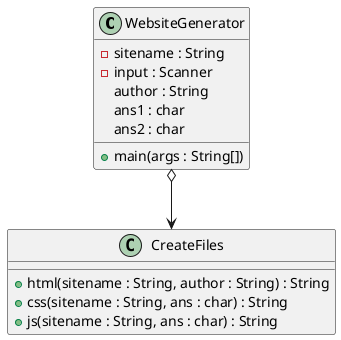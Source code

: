 @startuml

class WebsiteGenerator{

    +main(args : String[])
    -sitename : String
    -input : Scanner
    author : String
    ans1 : char
    ans2 : char

    }

WebsiteGenerator o--> CreateFiles
class CreateFiles {

    +html(sitename : String, author : String) : String
    +css(sitename : String, ans : char) : String
    +js(sitename : String, ans : char) : String

    }

@enduml
